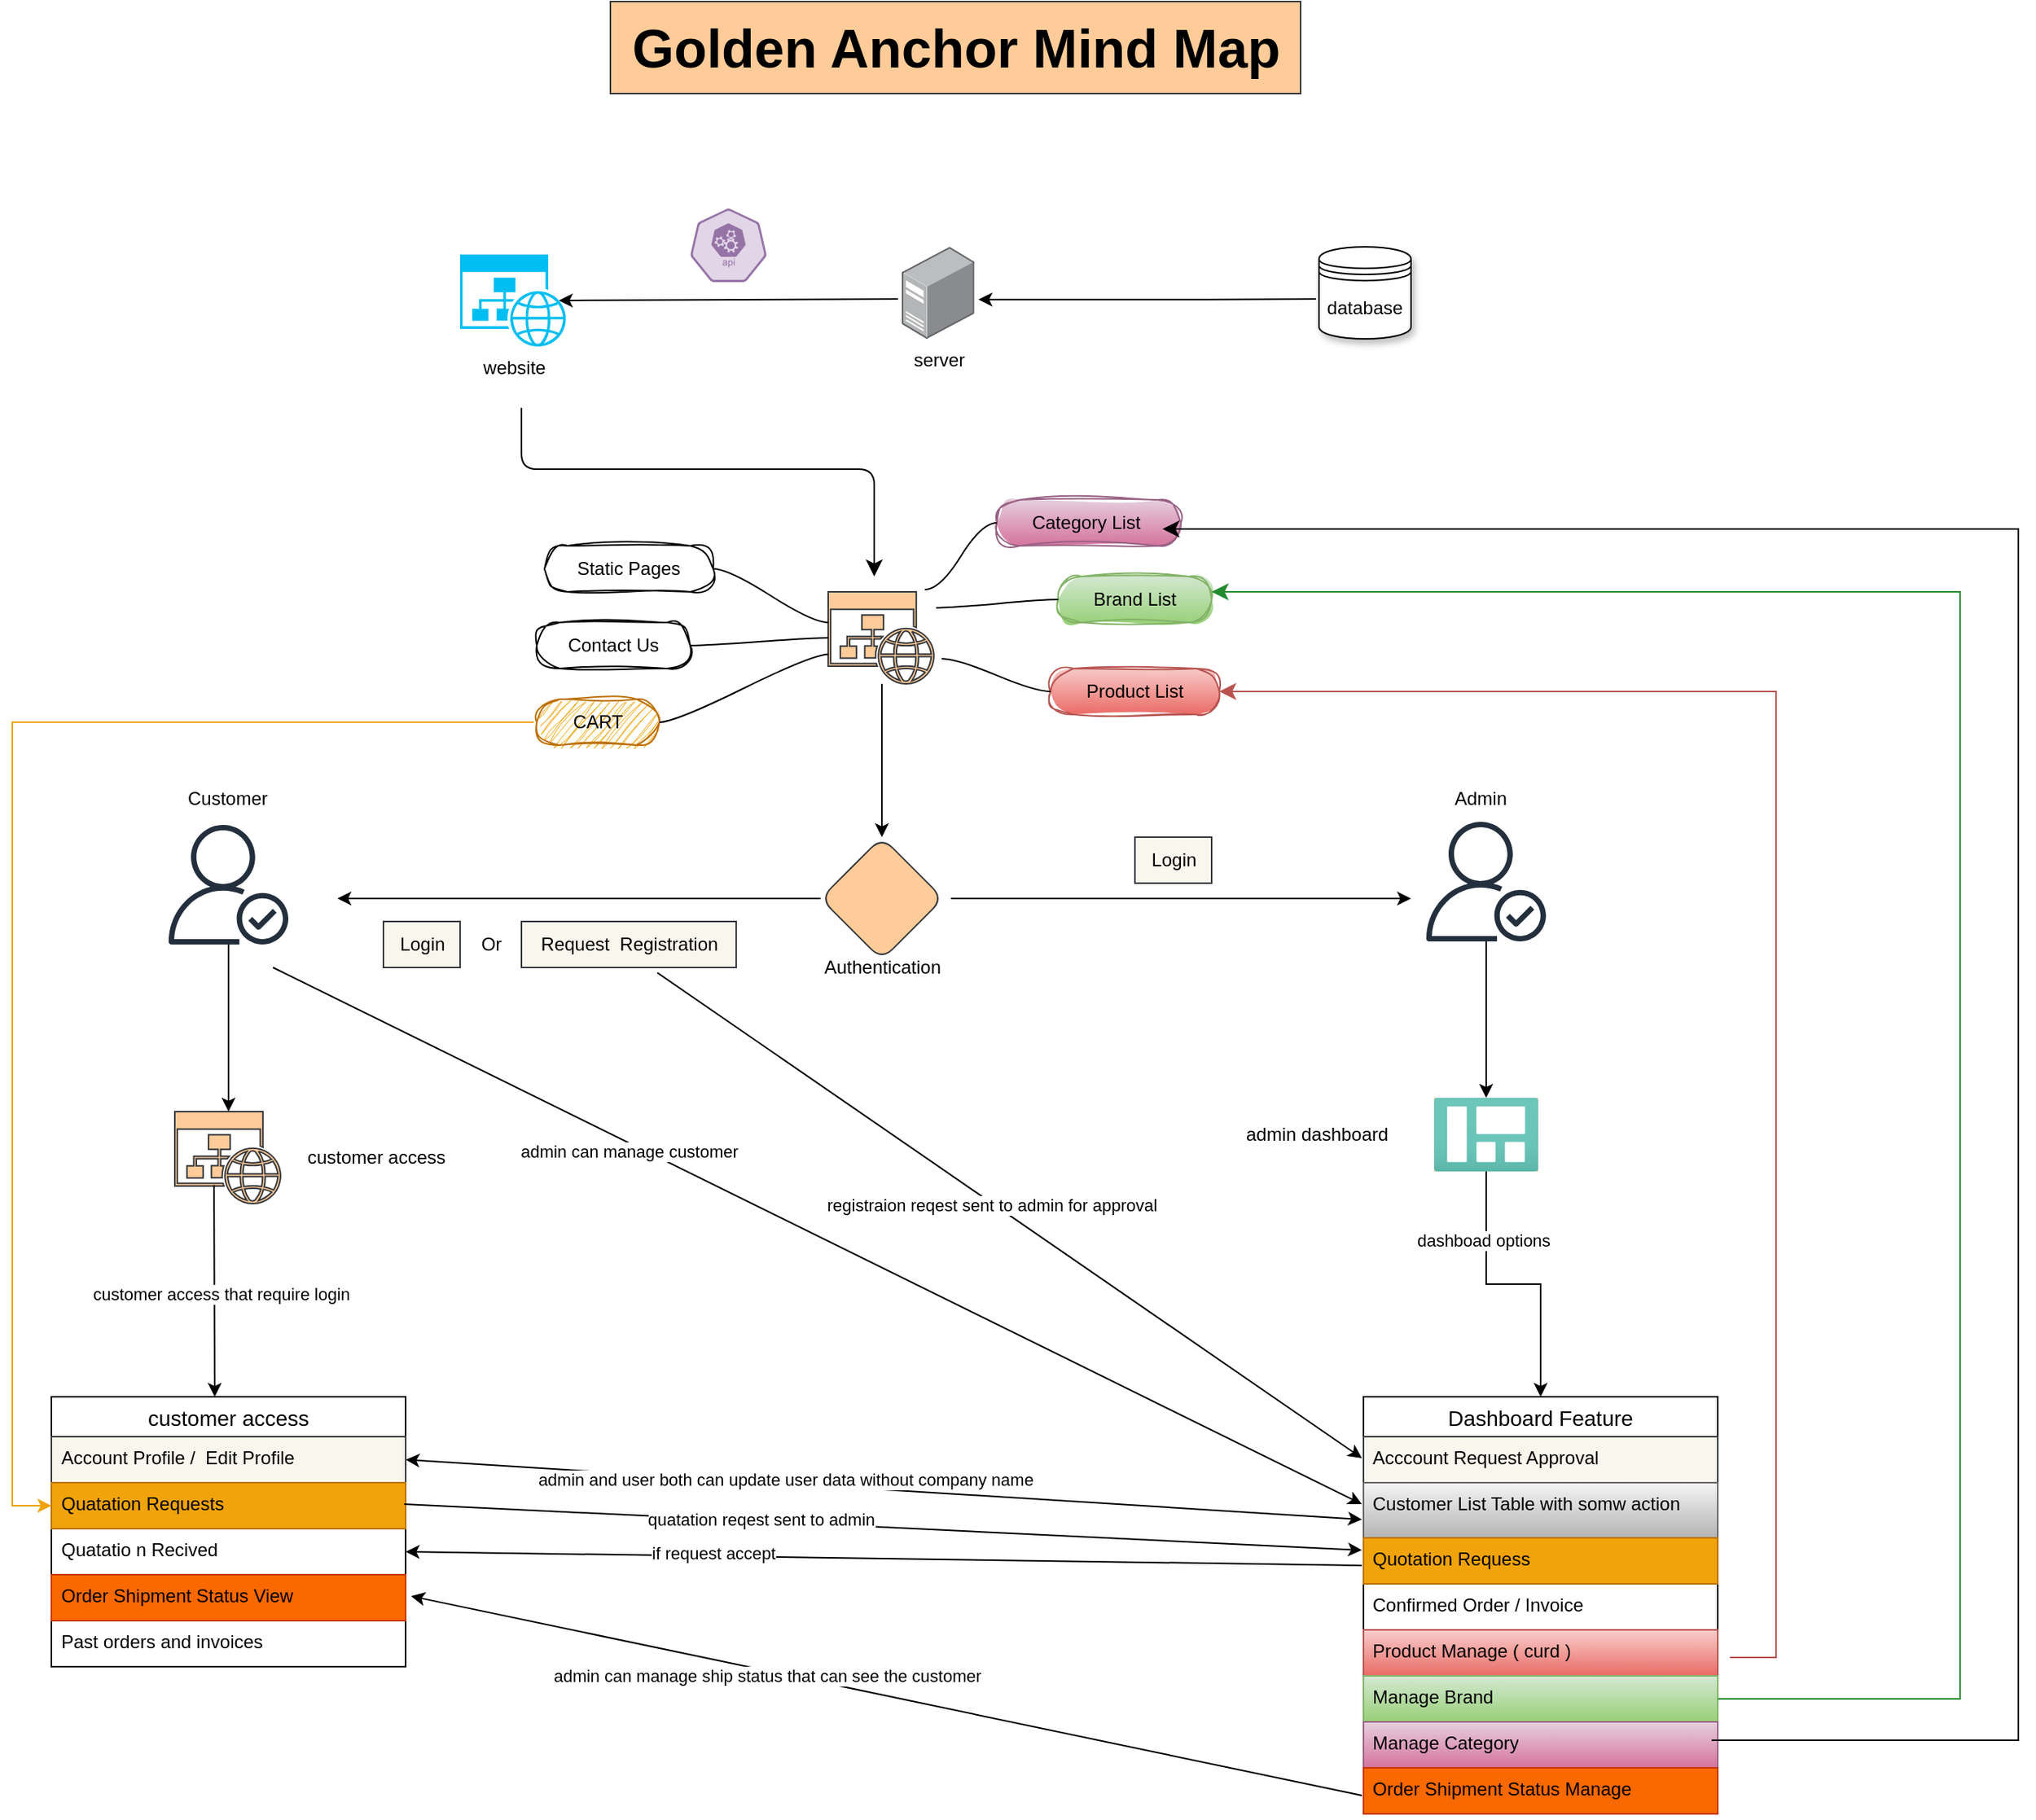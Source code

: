 <mxfile version="22.0.8" type="github">
  <diagram name="Page-1" id="X7dNlaw1ycAOgsmjk5F8">
    <mxGraphModel dx="2451" dy="1303" grid="1" gridSize="10" guides="1" tooltips="1" connect="1" arrows="1" fold="1" page="1" pageScale="1" pageWidth="850" pageHeight="1100" math="0" shadow="0">
      <root>
        <mxCell id="0" />
        <mxCell id="1" parent="0" />
        <mxCell id="vP9pcl3uwLg1Uck1mjrX-32" value="database" style="shape=datastore;whiteSpace=wrap;html=1;rounded=1;shadow=1;" vertex="1" parent="1">
          <mxGeometry x="1042" y="670" width="60" height="60" as="geometry" />
        </mxCell>
        <mxCell id="vP9pcl3uwLg1Uck1mjrX-33" value="server" style="image;points=[];aspect=fixed;html=1;align=center;shadow=0;dashed=0;image=img/lib/allied_telesis/computer_and_terminals/Server_Desktop.svg;rounded=1;" vertex="1" parent="1">
          <mxGeometry x="770" y="670" width="47.33" height="60" as="geometry" />
        </mxCell>
        <mxCell id="vP9pcl3uwLg1Uck1mjrX-34" value="" style="endArrow=classic;html=1;rounded=1;entryX=1.056;entryY=0.573;entryDx=0;entryDy=0;entryPerimeter=0;" edge="1" parent="1" target="vP9pcl3uwLg1Uck1mjrX-33">
          <mxGeometry width="50" height="50" relative="1" as="geometry">
            <mxPoint x="1040" y="704" as="sourcePoint" />
            <mxPoint x="892" y="704.41" as="targetPoint" />
            <Array as="points">
              <mxPoint x="960" y="704.41" />
            </Array>
          </mxGeometry>
        </mxCell>
        <mxCell id="vP9pcl3uwLg1Uck1mjrX-35" value="" style="html=1;dashed=0;whitespace=wrap;fillColor=#e1d5e7;strokeColor=#9673a6;points=[[0.005,0.63,0],[0.1,0.2,0],[0.9,0.2,0],[0.5,0,0],[0.995,0.63,0],[0.72,0.99,0],[0.5,1,0],[0.28,0.99,0]];verticalLabelPosition=bottom;align=center;verticalAlign=top;shape=mxgraph.kubernetes.icon;prIcon=api;rounded=1;" vertex="1" parent="1">
          <mxGeometry x="632" y="645" width="50" height="48" as="geometry" />
        </mxCell>
        <mxCell id="vP9pcl3uwLg1Uck1mjrX-36" value="" style="endArrow=classic;html=1;rounded=1;exitX=-0.053;exitY=0.567;exitDx=0;exitDy=0;exitPerimeter=0;entryX=0.92;entryY=0.5;entryDx=0;entryDy=0;entryPerimeter=0;" edge="1" parent="1" source="vP9pcl3uwLg1Uck1mjrX-33" target="vP9pcl3uwLg1Uck1mjrX-37">
          <mxGeometry width="50" height="50" relative="1" as="geometry">
            <mxPoint x="732" y="705" as="sourcePoint" />
            <mxPoint x="582" y="704.47" as="targetPoint" />
          </mxGeometry>
        </mxCell>
        <mxCell id="vP9pcl3uwLg1Uck1mjrX-37" value="website" style="verticalLabelPosition=bottom;html=1;verticalAlign=top;align=center;strokeColor=none;fillColor=#00BEF2;shape=mxgraph.azure.website_generic;pointerEvents=1;rounded=1;shadow=0;" vertex="1" parent="1">
          <mxGeometry x="482" y="675" width="70" height="60" as="geometry" />
        </mxCell>
        <mxCell id="vP9pcl3uwLg1Uck1mjrX-42" value="" style="edgeStyle=elbowEdgeStyle;elbow=vertical;endArrow=classic;html=1;curved=0;rounded=1;endSize=8;startSize=8;" edge="1" parent="1">
          <mxGeometry width="50" height="50" relative="1" as="geometry">
            <mxPoint x="522" y="775" as="sourcePoint" />
            <mxPoint x="752" y="885" as="targetPoint" />
            <Array as="points">
              <mxPoint x="622" y="815" />
            </Array>
          </mxGeometry>
        </mxCell>
        <mxCell id="vP9pcl3uwLg1Uck1mjrX-70" value="" style="edgeStyle=orthogonalEdgeStyle;rounded=1;orthogonalLoop=1;jettySize=auto;html=1;" edge="1" parent="1" source="vP9pcl3uwLg1Uck1mjrX-44" target="vP9pcl3uwLg1Uck1mjrX-69">
          <mxGeometry relative="1" as="geometry" />
        </mxCell>
        <mxCell id="vP9pcl3uwLg1Uck1mjrX-44" value="" style="verticalLabelPosition=bottom;html=1;verticalAlign=top;align=center;strokeColor=#36393d;fillColor=#ffcc99;shape=mxgraph.azure.website_generic;pointerEvents=1;rounded=1;" vertex="1" parent="1">
          <mxGeometry x="722" y="895" width="70" height="60" as="geometry" />
        </mxCell>
        <mxCell id="vP9pcl3uwLg1Uck1mjrX-45" value="Brand List" style="whiteSpace=wrap;html=1;rounded=1;arcSize=50;align=center;verticalAlign=middle;strokeWidth=1;autosize=1;spacing=4;treeFolding=1;treeMoving=1;newEdgeStyle={&quot;edgeStyle&quot;:&quot;entityRelationEdgeStyle&quot;,&quot;startArrow&quot;:&quot;none&quot;,&quot;endArrow&quot;:&quot;none&quot;,&quot;segment&quot;:10,&quot;curved&quot;:1,&quot;sourcePerimeterSpacing&quot;:0,&quot;targetPerimeterSpacing&quot;:0};sketch=1;curveFitting=1;jiggle=2;fillColor=#d5e8d4;gradientColor=#97d077;strokeColor=#82b366;" vertex="1" parent="1">
          <mxGeometry x="872" y="885" width="100" height="30" as="geometry" />
        </mxCell>
        <mxCell id="vP9pcl3uwLg1Uck1mjrX-46" value="" style="edgeStyle=entityRelationEdgeStyle;startArrow=none;endArrow=none;segment=10;curved=1;sourcePerimeterSpacing=0;targetPerimeterSpacing=0;rounded=1;exitX=1.005;exitY=0.173;exitDx=0;exitDy=0;exitPerimeter=0;" edge="1" target="vP9pcl3uwLg1Uck1mjrX-45" parent="1" source="vP9pcl3uwLg1Uck1mjrX-44">
          <mxGeometry relative="1" as="geometry">
            <mxPoint x="842" y="907" as="sourcePoint" />
            <Array as="points">
              <mxPoint x="782" y="905" />
              <mxPoint x="812" y="905" />
              <mxPoint x="802" y="907" />
            </Array>
          </mxGeometry>
        </mxCell>
        <mxCell id="vP9pcl3uwLg1Uck1mjrX-47" value="Product List" style="whiteSpace=wrap;html=1;rounded=1;arcSize=50;align=center;verticalAlign=middle;strokeWidth=1;autosize=1;spacing=4;treeFolding=1;treeMoving=1;newEdgeStyle={&quot;edgeStyle&quot;:&quot;entityRelationEdgeStyle&quot;,&quot;startArrow&quot;:&quot;none&quot;,&quot;endArrow&quot;:&quot;none&quot;,&quot;segment&quot;:10,&quot;curved&quot;:1,&quot;sourcePerimeterSpacing&quot;:0,&quot;targetPerimeterSpacing&quot;:0};sketch=1;curveFitting=1;jiggle=2;fillColor=#f8cecc;gradientColor=#ea6b66;strokeColor=#b85450;" vertex="1" parent="1">
          <mxGeometry x="867" y="945" width="110" height="30" as="geometry" />
        </mxCell>
        <mxCell id="vP9pcl3uwLg1Uck1mjrX-48" value="" style="edgeStyle=entityRelationEdgeStyle;startArrow=none;endArrow=none;segment=10;curved=1;sourcePerimeterSpacing=0;targetPerimeterSpacing=0;rounded=1;exitX=1.057;exitY=0.728;exitDx=0;exitDy=0;exitPerimeter=0;" edge="1" target="vP9pcl3uwLg1Uck1mjrX-47" parent="1" source="vP9pcl3uwLg1Uck1mjrX-44">
          <mxGeometry relative="1" as="geometry">
            <mxPoint x="842" y="967" as="sourcePoint" />
          </mxGeometry>
        </mxCell>
        <mxCell id="vP9pcl3uwLg1Uck1mjrX-49" value="Static Pages" style="whiteSpace=wrap;html=1;rounded=1;arcSize=50;align=center;verticalAlign=middle;strokeWidth=1;autosize=1;spacing=4;treeFolding=1;treeMoving=1;newEdgeStyle={&quot;edgeStyle&quot;:&quot;entityRelationEdgeStyle&quot;,&quot;startArrow&quot;:&quot;none&quot;,&quot;endArrow&quot;:&quot;none&quot;,&quot;segment&quot;:10,&quot;curved&quot;:1,&quot;sourcePerimeterSpacing&quot;:0,&quot;targetPerimeterSpacing&quot;:0};sketch=1;curveFitting=1;jiggle=2;" vertex="1" parent="1">
          <mxGeometry x="537" y="865" width="110" height="30" as="geometry" />
        </mxCell>
        <mxCell id="vP9pcl3uwLg1Uck1mjrX-50" value="" style="edgeStyle=entityRelationEdgeStyle;startArrow=none;endArrow=none;segment=10;curved=1;sourcePerimeterSpacing=0;targetPerimeterSpacing=0;rounded=1;exitX=0;exitY=0.333;exitDx=0;exitDy=0;exitPerimeter=0;" edge="1" target="vP9pcl3uwLg1Uck1mjrX-49" parent="1" source="vP9pcl3uwLg1Uck1mjrX-44">
          <mxGeometry relative="1" as="geometry">
            <mxPoint x="692" y="917.5" as="sourcePoint" />
            <Array as="points">
              <mxPoint x="712" y="915" />
              <mxPoint x="702" y="915" />
            </Array>
          </mxGeometry>
        </mxCell>
        <mxCell id="vP9pcl3uwLg1Uck1mjrX-51" value="Contact Us" style="whiteSpace=wrap;html=1;rounded=1;arcSize=50;align=center;verticalAlign=middle;strokeWidth=1;autosize=1;spacing=4;treeFolding=1;treeMoving=1;newEdgeStyle={&quot;edgeStyle&quot;:&quot;entityRelationEdgeStyle&quot;,&quot;startArrow&quot;:&quot;none&quot;,&quot;endArrow&quot;:&quot;none&quot;,&quot;segment&quot;:10,&quot;curved&quot;:1,&quot;sourcePerimeterSpacing&quot;:0,&quot;targetPerimeterSpacing&quot;:0};sketch=1;curveFitting=1;jiggle=2;" vertex="1" parent="1">
          <mxGeometry x="532" y="915" width="100" height="30" as="geometry" />
        </mxCell>
        <mxCell id="vP9pcl3uwLg1Uck1mjrX-52" value="" style="edgeStyle=entityRelationEdgeStyle;startArrow=none;endArrow=none;segment=10;curved=1;sourcePerimeterSpacing=0;targetPerimeterSpacing=0;rounded=1;exitX=0;exitY=0.5;exitDx=0;exitDy=0;exitPerimeter=0;" edge="1" target="vP9pcl3uwLg1Uck1mjrX-51" parent="1" source="vP9pcl3uwLg1Uck1mjrX-44">
          <mxGeometry relative="1" as="geometry">
            <mxPoint x="702" y="925" as="sourcePoint" />
          </mxGeometry>
        </mxCell>
        <mxCell id="vP9pcl3uwLg1Uck1mjrX-53" value="CART" style="whiteSpace=wrap;html=1;rounded=1;arcSize=50;align=center;verticalAlign=middle;strokeWidth=1;autosize=1;spacing=4;treeFolding=1;treeMoving=1;newEdgeStyle={&quot;edgeStyle&quot;:&quot;entityRelationEdgeStyle&quot;,&quot;startArrow&quot;:&quot;none&quot;,&quot;endArrow&quot;:&quot;none&quot;,&quot;segment&quot;:10,&quot;curved&quot;:1,&quot;sourcePerimeterSpacing&quot;:0,&quot;targetPerimeterSpacing&quot;:0};sketch=1;curveFitting=1;jiggle=2;fillColor=#f0a30a;fontColor=#000000;strokeColor=#BD7000;" vertex="1" parent="1">
          <mxGeometry x="532" y="965" width="80" height="30" as="geometry" />
        </mxCell>
        <mxCell id="vP9pcl3uwLg1Uck1mjrX-54" value="" style="edgeStyle=entityRelationEdgeStyle;startArrow=none;endArrow=none;segment=10;curved=1;sourcePerimeterSpacing=0;targetPerimeterSpacing=0;rounded=1;exitX=0;exitY=0.679;exitDx=0;exitDy=0;exitPerimeter=0;" edge="1" target="vP9pcl3uwLg1Uck1mjrX-53" parent="1" source="vP9pcl3uwLg1Uck1mjrX-44">
          <mxGeometry relative="1" as="geometry">
            <mxPoint x="722" y="925" as="sourcePoint" />
            <Array as="points">
              <mxPoint x="722" y="935" />
              <mxPoint x="722" y="935" />
            </Array>
          </mxGeometry>
        </mxCell>
        <mxCell id="vP9pcl3uwLg1Uck1mjrX-55" value="Category List&amp;nbsp;" style="whiteSpace=wrap;html=1;rounded=1;arcSize=50;align=center;verticalAlign=middle;strokeWidth=1;autosize=1;spacing=4;treeFolding=1;treeMoving=1;newEdgeStyle={&quot;edgeStyle&quot;:&quot;entityRelationEdgeStyle&quot;,&quot;startArrow&quot;:&quot;none&quot;,&quot;endArrow&quot;:&quot;none&quot;,&quot;segment&quot;:10,&quot;curved&quot;:1,&quot;sourcePerimeterSpacing&quot;:0,&quot;targetPerimeterSpacing&quot;:0};sketch=1;curveFitting=1;jiggle=2;fillColor=#e6d0de;gradientColor=#d5739d;strokeColor=#996185;" vertex="1" parent="1">
          <mxGeometry x="832" y="835" width="120" height="30" as="geometry" />
        </mxCell>
        <mxCell id="vP9pcl3uwLg1Uck1mjrX-56" value="" style="edgeStyle=entityRelationEdgeStyle;startArrow=none;endArrow=none;segment=10;curved=1;sourcePerimeterSpacing=0;targetPerimeterSpacing=0;rounded=1;exitX=0.9;exitY=-0.025;exitDx=0;exitDy=0;exitPerimeter=0;" edge="1" target="vP9pcl3uwLg1Uck1mjrX-55" parent="1" source="vP9pcl3uwLg1Uck1mjrX-44">
          <mxGeometry relative="1" as="geometry">
            <mxPoint x="812" y="877" as="sourcePoint" />
            <Array as="points">
              <mxPoint x="792" y="885" />
            </Array>
          </mxGeometry>
        </mxCell>
        <mxCell id="vP9pcl3uwLg1Uck1mjrX-69" value="&lt;div style=&quot;&quot;&gt;&lt;br&gt;&lt;/div&gt;" style="rhombus;whiteSpace=wrap;html=1;verticalAlign=top;fillColor=#ffcc99;strokeColor=#36393d;align=left;rounded=1;" vertex="1" parent="1">
          <mxGeometry x="717" y="1055" width="80" height="80" as="geometry" />
        </mxCell>
        <mxCell id="vP9pcl3uwLg1Uck1mjrX-75" value="Authentication" style="text;html=1;align=center;verticalAlign=middle;resizable=0;points=[];autosize=1;strokeColor=none;fillColor=none;" vertex="1" parent="1">
          <mxGeometry x="707" y="1125" width="100" height="30" as="geometry" />
        </mxCell>
        <mxCell id="vP9pcl3uwLg1Uck1mjrX-76" value="" style="endArrow=classic;html=1;rounded=0;" edge="1" parent="1">
          <mxGeometry width="50" height="50" relative="1" as="geometry">
            <mxPoint x="802" y="1095" as="sourcePoint" />
            <mxPoint x="1102" y="1095" as="targetPoint" />
          </mxGeometry>
        </mxCell>
        <mxCell id="vP9pcl3uwLg1Uck1mjrX-77" value="" style="endArrow=classic;html=1;rounded=0;exitX=0;exitY=0.5;exitDx=0;exitDy=0;" edge="1" parent="1" source="vP9pcl3uwLg1Uck1mjrX-69">
          <mxGeometry width="50" height="50" relative="1" as="geometry">
            <mxPoint x="712" y="1095" as="sourcePoint" />
            <mxPoint x="402" y="1095" as="targetPoint" />
          </mxGeometry>
        </mxCell>
        <mxCell id="vP9pcl3uwLg1Uck1mjrX-85" value="" style="edgeStyle=orthogonalEdgeStyle;rounded=0;orthogonalLoop=1;jettySize=auto;html=1;" edge="1" parent="1" source="vP9pcl3uwLg1Uck1mjrX-78" target="vP9pcl3uwLg1Uck1mjrX-84">
          <mxGeometry relative="1" as="geometry" />
        </mxCell>
        <mxCell id="vP9pcl3uwLg1Uck1mjrX-78" value="" style="outlineConnect=0;fontColor=#232F3E;gradientColor=none;fillColor=#232F3D;strokeColor=none;dashed=0;verticalLabelPosition=bottom;verticalAlign=top;align=center;html=1;fontSize=12;fontStyle=0;aspect=fixed;pointerEvents=1;shape=mxgraph.aws4.authenticated_user;" vertex="1" parent="1">
          <mxGeometry x="1112" y="1045" width="78" height="78" as="geometry" />
        </mxCell>
        <mxCell id="vP9pcl3uwLg1Uck1mjrX-96" value="" style="edgeStyle=orthogonalEdgeStyle;rounded=0;orthogonalLoop=1;jettySize=auto;html=1;" edge="1" parent="1" source="vP9pcl3uwLg1Uck1mjrX-79" target="vP9pcl3uwLg1Uck1mjrX-95">
          <mxGeometry relative="1" as="geometry" />
        </mxCell>
        <mxCell id="vP9pcl3uwLg1Uck1mjrX-79" value="" style="sketch=0;outlineConnect=0;fillColor=#cce5ff;strokeColor=#36393d;dashed=0;verticalLabelPosition=bottom;verticalAlign=top;align=center;html=1;fontSize=12;fontStyle=0;aspect=fixed;pointerEvents=1;shape=mxgraph.aws4.authenticated_user;" vertex="1" parent="1">
          <mxGeometry x="292" y="1047" width="78" height="78" as="geometry" />
        </mxCell>
        <mxCell id="vP9pcl3uwLg1Uck1mjrX-83" value="Login" style="text;html=1;align=center;verticalAlign=middle;resizable=0;points=[];autosize=1;strokeColor=#36393d;fillColor=#f9f7ed;" vertex="1" parent="1">
          <mxGeometry x="922" y="1055" width="50" height="30" as="geometry" />
        </mxCell>
        <mxCell id="vP9pcl3uwLg1Uck1mjrX-94" value="" style="edgeStyle=orthogonalEdgeStyle;rounded=0;orthogonalLoop=1;jettySize=auto;html=1;entryX=0.5;entryY=0;entryDx=0;entryDy=0;" edge="1" parent="1" source="vP9pcl3uwLg1Uck1mjrX-84" target="vP9pcl3uwLg1Uck1mjrX-100">
          <mxGeometry relative="1" as="geometry">
            <mxPoint x="1001" y="1355" as="targetPoint" />
          </mxGeometry>
        </mxCell>
        <mxCell id="vP9pcl3uwLg1Uck1mjrX-164" value="dashboad options" style="edgeLabel;html=1;align=center;verticalAlign=middle;resizable=0;points=[];" vertex="1" connectable="0" parent="vP9pcl3uwLg1Uck1mjrX-94">
          <mxGeometry x="-0.515" y="-2" relative="1" as="geometry">
            <mxPoint as="offset" />
          </mxGeometry>
        </mxCell>
        <mxCell id="vP9pcl3uwLg1Uck1mjrX-84" value="" style="image;aspect=fixed;html=1;points=[];align=center;fontSize=12;image=img/lib/azure2/general/Dashboard.svg;imageBackground=#ffcc99;fillStyle=solid;" vertex="1" parent="1">
          <mxGeometry x="1117" y="1225" width="68" height="48" as="geometry" />
        </mxCell>
        <mxCell id="vP9pcl3uwLg1Uck1mjrX-86" value="Admin" style="text;html=1;align=center;verticalAlign=middle;resizable=0;points=[];autosize=1;strokeColor=none;fillColor=none;" vertex="1" parent="1">
          <mxGeometry x="1117" y="1015" width="60" height="30" as="geometry" />
        </mxCell>
        <mxCell id="vP9pcl3uwLg1Uck1mjrX-87" value="Customer" style="text;html=1;align=center;verticalAlign=middle;resizable=0;points=[];autosize=1;strokeColor=none;fillColor=none;" vertex="1" parent="1">
          <mxGeometry x="290" y="1015" width="80" height="30" as="geometry" />
        </mxCell>
        <mxCell id="vP9pcl3uwLg1Uck1mjrX-88" value="admin dashboard&amp;nbsp;" style="text;html=1;align=center;verticalAlign=middle;resizable=0;points=[];autosize=1;strokeColor=none;fillColor=none;" vertex="1" parent="1">
          <mxGeometry x="982" y="1234" width="120" height="30" as="geometry" />
        </mxCell>
        <mxCell id="vP9pcl3uwLg1Uck1mjrX-95" value="" style="verticalLabelPosition=bottom;html=1;verticalAlign=top;align=center;strokeColor=#36393d;fillColor=#ffcc99;shape=mxgraph.azure.website_generic;pointerEvents=1;rounded=1;" vertex="1" parent="1">
          <mxGeometry x="296" y="1234" width="70" height="60" as="geometry" />
        </mxCell>
        <mxCell id="vP9pcl3uwLg1Uck1mjrX-97" value="customer access" style="text;html=1;align=center;verticalAlign=middle;resizable=0;points=[];autosize=1;strokeColor=none;fillColor=none;" vertex="1" parent="1">
          <mxGeometry x="372" y="1249" width="110" height="30" as="geometry" />
        </mxCell>
        <mxCell id="vP9pcl3uwLg1Uck1mjrX-99" value="Golden Anchor Mind Map" style="text;html=1;align=center;verticalAlign=middle;resizable=0;points=[];autosize=1;strokeColor=#36393d;fillColor=#ffcc99;fontSize=35;fontStyle=1" vertex="1" parent="1">
          <mxGeometry x="580" y="510" width="450" height="60" as="geometry" />
        </mxCell>
        <mxCell id="vP9pcl3uwLg1Uck1mjrX-100" value="Dashboard Feature" style="swimlane;fontStyle=0;childLayout=stackLayout;horizontal=1;startSize=26;horizontalStack=0;resizeParent=1;resizeParentMax=0;resizeLast=0;collapsible=1;marginBottom=0;align=center;fontSize=14;" vertex="1" parent="1">
          <mxGeometry x="1071" y="1420" width="231" height="272" as="geometry">
            <mxRectangle x="609" y="930" width="60" height="30" as="alternateBounds" />
          </mxGeometry>
        </mxCell>
        <mxCell id="vP9pcl3uwLg1Uck1mjrX-101" value="Acccount Request Approval" style="text;strokeColor=#36393d;fillColor=#f9f7ed;spacingLeft=4;spacingRight=4;overflow=hidden;rotatable=0;points=[[0,0.5],[1,0.5]];portConstraint=eastwest;fontSize=12;whiteSpace=wrap;html=1;" vertex="1" parent="vP9pcl3uwLg1Uck1mjrX-100">
          <mxGeometry y="26" width="231" height="30" as="geometry" />
        </mxCell>
        <mxCell id="vP9pcl3uwLg1Uck1mjrX-102" value="Customer List Table with somw action&amp;nbsp;" style="text;strokeColor=#666666;fillColor=#f5f5f5;spacingLeft=4;spacingRight=4;overflow=hidden;rotatable=0;points=[[0,0.5],[1,0.5]];portConstraint=eastwest;fontSize=12;whiteSpace=wrap;html=1;gradientColor=#b3b3b3;" vertex="1" parent="vP9pcl3uwLg1Uck1mjrX-100">
          <mxGeometry y="56" width="231" height="36" as="geometry" />
        </mxCell>
        <mxCell id="vP9pcl3uwLg1Uck1mjrX-103" value="Quotation Requess&amp;nbsp;" style="text;strokeColor=#BD7000;fillColor=#f0a30a;spacingLeft=4;spacingRight=4;overflow=hidden;rotatable=0;points=[[0,0.5],[1,0.5]];portConstraint=eastwest;fontSize=12;whiteSpace=wrap;html=1;fontColor=#000000;" vertex="1" parent="vP9pcl3uwLg1Uck1mjrX-100">
          <mxGeometry y="92" width="231" height="30" as="geometry" />
        </mxCell>
        <mxCell id="vP9pcl3uwLg1Uck1mjrX-117" value="Confirmed Order / Invoice" style="text;strokeColor=none;fillColor=none;spacingLeft=4;spacingRight=4;overflow=hidden;rotatable=0;points=[[0,0.5],[1,0.5]];portConstraint=eastwest;fontSize=12;whiteSpace=wrap;html=1;" vertex="1" parent="vP9pcl3uwLg1Uck1mjrX-100">
          <mxGeometry y="122" width="231" height="30" as="geometry" />
        </mxCell>
        <mxCell id="vP9pcl3uwLg1Uck1mjrX-118" value="Product Manage ( curd )&amp;nbsp;" style="text;strokeColor=#b85450;fillColor=#f8cecc;spacingLeft=4;spacingRight=4;overflow=hidden;rotatable=0;points=[[0,0.5],[1,0.5]];portConstraint=eastwest;fontSize=12;whiteSpace=wrap;html=1;gradientColor=#ea6b66;" vertex="1" parent="vP9pcl3uwLg1Uck1mjrX-100">
          <mxGeometry y="152" width="231" height="30" as="geometry" />
        </mxCell>
        <mxCell id="vP9pcl3uwLg1Uck1mjrX-119" value="Manage Brand&lt;br&gt;" style="text;strokeColor=#82b366;fillColor=#d5e8d4;spacingLeft=4;spacingRight=4;overflow=hidden;rotatable=0;points=[[0,0.5],[1,0.5]];portConstraint=eastwest;fontSize=12;whiteSpace=wrap;html=1;gradientColor=#97d077;" vertex="1" parent="vP9pcl3uwLg1Uck1mjrX-100">
          <mxGeometry y="182" width="231" height="30" as="geometry" />
        </mxCell>
        <mxCell id="vP9pcl3uwLg1Uck1mjrX-122" value="Manage Category" style="text;strokeColor=#996185;fillColor=#e6d0de;spacingLeft=4;spacingRight=4;overflow=hidden;rotatable=0;points=[[0,0.5],[1,0.5]];portConstraint=eastwest;fontSize=12;whiteSpace=wrap;html=1;gradientColor=#d5739d;" vertex="1" parent="vP9pcl3uwLg1Uck1mjrX-100">
          <mxGeometry y="212" width="231" height="30" as="geometry" />
        </mxCell>
        <mxCell id="vP9pcl3uwLg1Uck1mjrX-120" value="Order Shipment Status Manage" style="text;strokeColor=#C73500;fillColor=#fa6800;spacingLeft=4;spacingRight=4;overflow=hidden;rotatable=0;points=[[0,0.5],[1,0.5]];portConstraint=eastwest;fontSize=12;whiteSpace=wrap;html=1;fontColor=#000000;" vertex="1" parent="vP9pcl3uwLg1Uck1mjrX-100">
          <mxGeometry y="242" width="231" height="30" as="geometry" />
        </mxCell>
        <mxCell id="vP9pcl3uwLg1Uck1mjrX-105" value="Login" style="text;html=1;align=center;verticalAlign=middle;resizable=0;points=[];autosize=1;strokeColor=#36393d;fillColor=#f9f7ed;rotation=0;" vertex="1" parent="1">
          <mxGeometry x="432" y="1110" width="50" height="30" as="geometry" />
        </mxCell>
        <mxCell id="vP9pcl3uwLg1Uck1mjrX-106" value="Request&amp;nbsp; Registration" style="text;html=1;align=center;verticalAlign=middle;resizable=0;points=[];autosize=1;fillColor=#f9f7ed;strokeColor=#36393d;" vertex="1" parent="1">
          <mxGeometry x="522" y="1110" width="140" height="30" as="geometry" />
        </mxCell>
        <mxCell id="vP9pcl3uwLg1Uck1mjrX-107" value="Or" style="text;html=1;align=center;verticalAlign=middle;resizable=0;points=[];autosize=1;strokeColor=none;fillColor=none;" vertex="1" parent="1">
          <mxGeometry x="482" y="1110" width="40" height="30" as="geometry" />
        </mxCell>
        <mxCell id="vP9pcl3uwLg1Uck1mjrX-115" value="" style="endArrow=classic;html=1;rounded=0;exitX=0.633;exitY=1.114;exitDx=0;exitDy=0;exitPerimeter=0;" edge="1" parent="1" source="vP9pcl3uwLg1Uck1mjrX-106">
          <mxGeometry width="50" height="50" relative="1" as="geometry">
            <mxPoint x="680" y="1280" as="sourcePoint" />
            <mxPoint x="1070" y="1460" as="targetPoint" />
          </mxGeometry>
        </mxCell>
        <mxCell id="vP9pcl3uwLg1Uck1mjrX-162" value="registraion reqest sent to admin for approval&amp;nbsp;" style="edgeLabel;html=1;align=center;verticalAlign=middle;resizable=0;points=[];" vertex="1" connectable="0" parent="vP9pcl3uwLg1Uck1mjrX-115">
          <mxGeometry x="-0.106" y="2" relative="1" as="geometry">
            <mxPoint x="13" y="11" as="offset" />
          </mxGeometry>
        </mxCell>
        <mxCell id="vP9pcl3uwLg1Uck1mjrX-116" value="" style="endArrow=classic;html=1;rounded=0;" edge="1" parent="1">
          <mxGeometry width="50" height="50" relative="1" as="geometry">
            <mxPoint x="360" y="1140" as="sourcePoint" />
            <mxPoint x="1070" y="1490" as="targetPoint" />
          </mxGeometry>
        </mxCell>
        <mxCell id="vP9pcl3uwLg1Uck1mjrX-163" value="admin can manage customer" style="edgeLabel;html=1;align=center;verticalAlign=middle;resizable=0;points=[];" vertex="1" connectable="0" parent="vP9pcl3uwLg1Uck1mjrX-116">
          <mxGeometry x="-0.028" y="2" relative="1" as="geometry">
            <mxPoint x="-114" y="-48" as="offset" />
          </mxGeometry>
        </mxCell>
        <mxCell id="vP9pcl3uwLg1Uck1mjrX-133" value="" style="edgeStyle=entityRelationEdgeStyle;endArrow=classic;html=1;rounded=0;endSize=8;startSize=8;entryX=1;entryY=0.5;entryDx=0;entryDy=0;fillColor=#f8cecc;strokeColor=#b85450;gradientColor=#ea6b66;" edge="1" parent="1" target="vP9pcl3uwLg1Uck1mjrX-47">
          <mxGeometry width="50" height="50" relative="1" as="geometry">
            <mxPoint x="1310" y="1590" as="sourcePoint" />
            <mxPoint x="1270" y="920" as="targetPoint" />
            <Array as="points">
              <mxPoint x="1360" y="1280" />
              <mxPoint x="1350" y="1220" />
              <mxPoint x="1360" y="1270" />
              <mxPoint x="1390" y="1270" />
              <mxPoint x="1360" y="1270" />
              <mxPoint x="1200" y="960" />
              <mxPoint x="1370" y="1270" />
            </Array>
          </mxGeometry>
        </mxCell>
        <mxCell id="vP9pcl3uwLg1Uck1mjrX-137" value="" style="edgeStyle=elbowEdgeStyle;elbow=horizontal;endArrow=classic;html=1;curved=0;rounded=0;endSize=8;startSize=8;exitX=1;exitY=0.5;exitDx=0;exitDy=0;" edge="1" parent="1">
          <mxGeometry width="50" height="50" relative="1" as="geometry">
            <mxPoint x="1298" y="1644" as="sourcePoint" />
            <mxPoint x="940" y="854.0" as="targetPoint" />
            <Array as="points">
              <mxPoint x="1498" y="1504" />
            </Array>
          </mxGeometry>
        </mxCell>
        <mxCell id="vP9pcl3uwLg1Uck1mjrX-139" value="" style="edgeStyle=elbowEdgeStyle;elbow=horizontal;endArrow=classic;html=1;curved=0;rounded=0;endSize=8;startSize=8;exitX=1;exitY=0.5;exitDx=0;exitDy=0;strokeColor=#238b2f;" edge="1" parent="1" source="vP9pcl3uwLg1Uck1mjrX-119">
          <mxGeometry width="50" height="50" relative="1" as="geometry">
            <mxPoint x="1330" y="1685" as="sourcePoint" />
            <mxPoint x="972" y="895.0" as="targetPoint" />
            <Array as="points">
              <mxPoint x="1460" y="1280" />
            </Array>
          </mxGeometry>
        </mxCell>
        <mxCell id="vP9pcl3uwLg1Uck1mjrX-140" value="customer access" style="swimlane;fontStyle=0;childLayout=stackLayout;horizontal=1;startSize=26;horizontalStack=0;resizeParent=1;resizeParentMax=0;resizeLast=0;collapsible=1;marginBottom=0;align=center;fontSize=14;" vertex="1" parent="1">
          <mxGeometry x="215.5" y="1420" width="231" height="176" as="geometry">
            <mxRectangle x="609" y="930" width="60" height="30" as="alternateBounds" />
          </mxGeometry>
        </mxCell>
        <mxCell id="vP9pcl3uwLg1Uck1mjrX-141" value="Account Profile /&amp;nbsp; Edit Profile" style="text;strokeColor=#36393d;fillColor=#f9f7ed;spacingLeft=4;spacingRight=4;overflow=hidden;rotatable=0;points=[[0,0.5],[1,0.5]];portConstraint=eastwest;fontSize=12;whiteSpace=wrap;html=1;" vertex="1" parent="vP9pcl3uwLg1Uck1mjrX-140">
          <mxGeometry y="26" width="231" height="30" as="geometry" />
        </mxCell>
        <mxCell id="vP9pcl3uwLg1Uck1mjrX-143" value="Quatation Requests" style="text;strokeColor=#BD7000;fillColor=#f0a30a;spacingLeft=4;spacingRight=4;overflow=hidden;rotatable=0;points=[[0,0.5],[1,0.5]];portConstraint=eastwest;fontSize=12;whiteSpace=wrap;html=1;fontColor=#000000;" vertex="1" parent="vP9pcl3uwLg1Uck1mjrX-140">
          <mxGeometry y="56" width="231" height="30" as="geometry" />
        </mxCell>
        <mxCell id="vP9pcl3uwLg1Uck1mjrX-144" value="Quatatio n Recived" style="text;strokeColor=none;fillColor=none;spacingLeft=4;spacingRight=4;overflow=hidden;rotatable=0;points=[[0,0.5],[1,0.5]];portConstraint=eastwest;fontSize=12;whiteSpace=wrap;html=1;" vertex="1" parent="vP9pcl3uwLg1Uck1mjrX-140">
          <mxGeometry y="86" width="231" height="30" as="geometry" />
        </mxCell>
        <mxCell id="vP9pcl3uwLg1Uck1mjrX-148" value="Order Shipment Status View" style="text;strokeColor=#C73500;fillColor=#fa6800;spacingLeft=4;spacingRight=4;overflow=hidden;rotatable=0;points=[[0,0.5],[1,0.5]];portConstraint=eastwest;fontSize=12;whiteSpace=wrap;html=1;fontColor=#000000;" vertex="1" parent="vP9pcl3uwLg1Uck1mjrX-140">
          <mxGeometry y="116" width="231" height="30" as="geometry" />
        </mxCell>
        <mxCell id="vP9pcl3uwLg1Uck1mjrX-172" value="Past orders and invoices" style="text;spacingLeft=4;spacingRight=4;overflow=hidden;rotatable=0;points=[[0,0.5],[1,0.5]];portConstraint=eastwest;fontSize=12;whiteSpace=wrap;html=1;" vertex="1" parent="vP9pcl3uwLg1Uck1mjrX-140">
          <mxGeometry y="146" width="231" height="30" as="geometry" />
        </mxCell>
        <mxCell id="vP9pcl3uwLg1Uck1mjrX-151" value="" style="endArrow=classic;startArrow=classic;html=1;rounded=0;exitX=1;exitY=0.5;exitDx=0;exitDy=0;" edge="1" parent="1" source="vP9pcl3uwLg1Uck1mjrX-141">
          <mxGeometry width="50" height="50" relative="1" as="geometry">
            <mxPoint x="570" y="1480" as="sourcePoint" />
            <mxPoint x="1070" y="1500" as="targetPoint" />
          </mxGeometry>
        </mxCell>
        <mxCell id="vP9pcl3uwLg1Uck1mjrX-161" value="admin and user both can update user data without company name" style="edgeLabel;html=1;align=center;verticalAlign=middle;resizable=0;points=[];" vertex="1" connectable="0" parent="vP9pcl3uwLg1Uck1mjrX-151">
          <mxGeometry x="-0.206" y="3" relative="1" as="geometry">
            <mxPoint as="offset" />
          </mxGeometry>
        </mxCell>
        <mxCell id="vP9pcl3uwLg1Uck1mjrX-155" value="" style="endArrow=classic;html=1;rounded=0;exitX=0;exitY=0.5;exitDx=0;exitDy=0;entryX=0;entryY=0.5;entryDx=0;entryDy=0;strokeColor=#f0a30a;" edge="1" parent="1" target="vP9pcl3uwLg1Uck1mjrX-143">
          <mxGeometry width="50" height="50" relative="1" as="geometry">
            <mxPoint x="530" y="980" as="sourcePoint" />
            <mxPoint x="210" y="1510" as="targetPoint" />
            <Array as="points">
              <mxPoint x="190" y="980" />
              <mxPoint x="190" y="1491" />
            </Array>
          </mxGeometry>
        </mxCell>
        <mxCell id="vP9pcl3uwLg1Uck1mjrX-157" value="" style="endArrow=classic;html=1;rounded=0;exitX=0.996;exitY=0.467;exitDx=0;exitDy=0;exitPerimeter=0;" edge="1" parent="1" source="vP9pcl3uwLg1Uck1mjrX-143">
          <mxGeometry width="50" height="50" relative="1" as="geometry">
            <mxPoint x="500" y="1490" as="sourcePoint" />
            <mxPoint x="1070" y="1520" as="targetPoint" />
          </mxGeometry>
        </mxCell>
        <mxCell id="vP9pcl3uwLg1Uck1mjrX-160" value="quatation reqest sent to admin" style="edgeLabel;html=1;align=center;verticalAlign=middle;resizable=0;points=[];" vertex="1" connectable="0" parent="vP9pcl3uwLg1Uck1mjrX-157">
          <mxGeometry x="-0.257" y="1" relative="1" as="geometry">
            <mxPoint as="offset" />
          </mxGeometry>
        </mxCell>
        <mxCell id="vP9pcl3uwLg1Uck1mjrX-158" value="" style="endArrow=classic;html=1;rounded=0;exitX=1;exitY=0.5;exitDx=0;exitDy=0;entryX=1;entryY=0.5;entryDx=0;entryDy=0;" edge="1" parent="1" target="vP9pcl3uwLg1Uck1mjrX-144">
          <mxGeometry width="50" height="50" relative="1" as="geometry">
            <mxPoint x="1070" y="1530" as="sourcePoint" />
            <mxPoint x="790" y="1540" as="targetPoint" />
          </mxGeometry>
        </mxCell>
        <mxCell id="vP9pcl3uwLg1Uck1mjrX-159" value="if request accept" style="edgeLabel;html=1;align=center;verticalAlign=middle;resizable=0;points=[];" vertex="1" connectable="0" parent="vP9pcl3uwLg1Uck1mjrX-158">
          <mxGeometry x="0.892" y="-1" relative="1" as="geometry">
            <mxPoint x="167" y="1" as="offset" />
          </mxGeometry>
        </mxCell>
        <mxCell id="vP9pcl3uwLg1Uck1mjrX-167" value="" style="endArrow=classic;html=1;rounded=0;exitX=0.365;exitY=0.797;exitDx=0;exitDy=0;exitPerimeter=0;" edge="1" parent="1" source="vP9pcl3uwLg1Uck1mjrX-95">
          <mxGeometry width="50" height="50" relative="1" as="geometry">
            <mxPoint x="317" y="1300" as="sourcePoint" />
            <mxPoint x="322" y="1420" as="targetPoint" />
          </mxGeometry>
        </mxCell>
        <mxCell id="vP9pcl3uwLg1Uck1mjrX-168" value="customer access that require login" style="edgeLabel;html=1;align=center;verticalAlign=middle;resizable=0;points=[];" vertex="1" connectable="0" parent="vP9pcl3uwLg1Uck1mjrX-167">
          <mxGeometry x="0.041" y="4" relative="1" as="geometry">
            <mxPoint y="-1" as="offset" />
          </mxGeometry>
        </mxCell>
        <mxCell id="vP9pcl3uwLg1Uck1mjrX-169" value="" style="endArrow=classic;html=1;rounded=0;" edge="1" parent="1">
          <mxGeometry width="50" height="50" relative="1" as="geometry">
            <mxPoint x="1070" y="1680" as="sourcePoint" />
            <mxPoint x="450" y="1550" as="targetPoint" />
          </mxGeometry>
        </mxCell>
        <mxCell id="vP9pcl3uwLg1Uck1mjrX-171" value="admin can manage ship status that can see the customer" style="edgeLabel;html=1;align=center;verticalAlign=middle;resizable=0;points=[];" vertex="1" connectable="0" parent="vP9pcl3uwLg1Uck1mjrX-169">
          <mxGeometry x="0.291" y="-1" relative="1" as="geometry">
            <mxPoint x="12" y="7" as="offset" />
          </mxGeometry>
        </mxCell>
      </root>
    </mxGraphModel>
  </diagram>
</mxfile>
